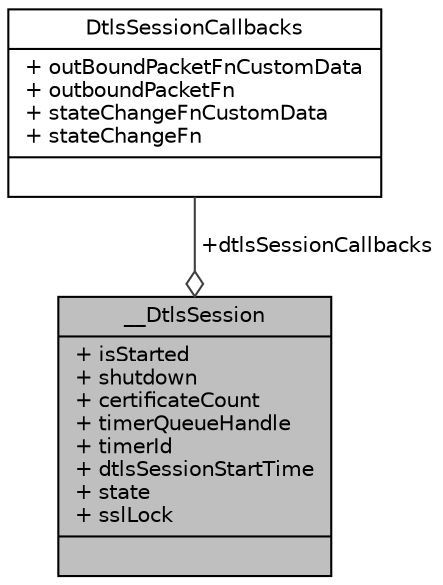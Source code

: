 digraph "__DtlsSession"
{
 // LATEX_PDF_SIZE
  edge [fontname="Helvetica",fontsize="10",labelfontname="Helvetica",labelfontsize="10"];
  node [fontname="Helvetica",fontsize="10",shape=record];
  Node1 [label="{__DtlsSession\n|+ isStarted\l+ shutdown\l+ certificateCount\l+ timerQueueHandle\l+ timerId\l+ dtlsSessionStartTime\l+ state\l+ sslLock\l|}",height=0.2,width=0.4,color="black", fillcolor="grey75", style="filled", fontcolor="black",tooltip=" "];
  Node2 -> Node1 [color="grey25",fontsize="10",style="solid",label=" +dtlsSessionCallbacks" ,arrowhead="odiamond",fontname="Helvetica"];
  Node2 [label="{DtlsSessionCallbacks\n|+ outBoundPacketFnCustomData\l+ outboundPacketFn\l+ stateChangeFnCustomData\l+ stateChangeFn\l|}",height=0.2,width=0.4,color="black", fillcolor="white", style="filled",URL="$structDtlsSessionCallbacks.html",tooltip=" "];
}
